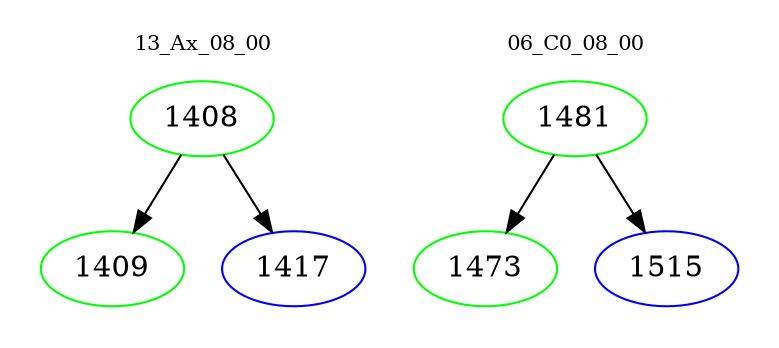 digraph{
subgraph cluster_0 {
color = white
label = "13_Ax_08_00";
fontsize=10;
T0_1408 [label="1408", color="green"]
T0_1408 -> T0_1409 [color="black"]
T0_1409 [label="1409", color="green"]
T0_1408 -> T0_1417 [color="black"]
T0_1417 [label="1417", color="blue"]
}
subgraph cluster_1 {
color = white
label = "06_C0_08_00";
fontsize=10;
T1_1481 [label="1481", color="green"]
T1_1481 -> T1_1473 [color="black"]
T1_1473 [label="1473", color="green"]
T1_1481 -> T1_1515 [color="black"]
T1_1515 [label="1515", color="blue"]
}
}
